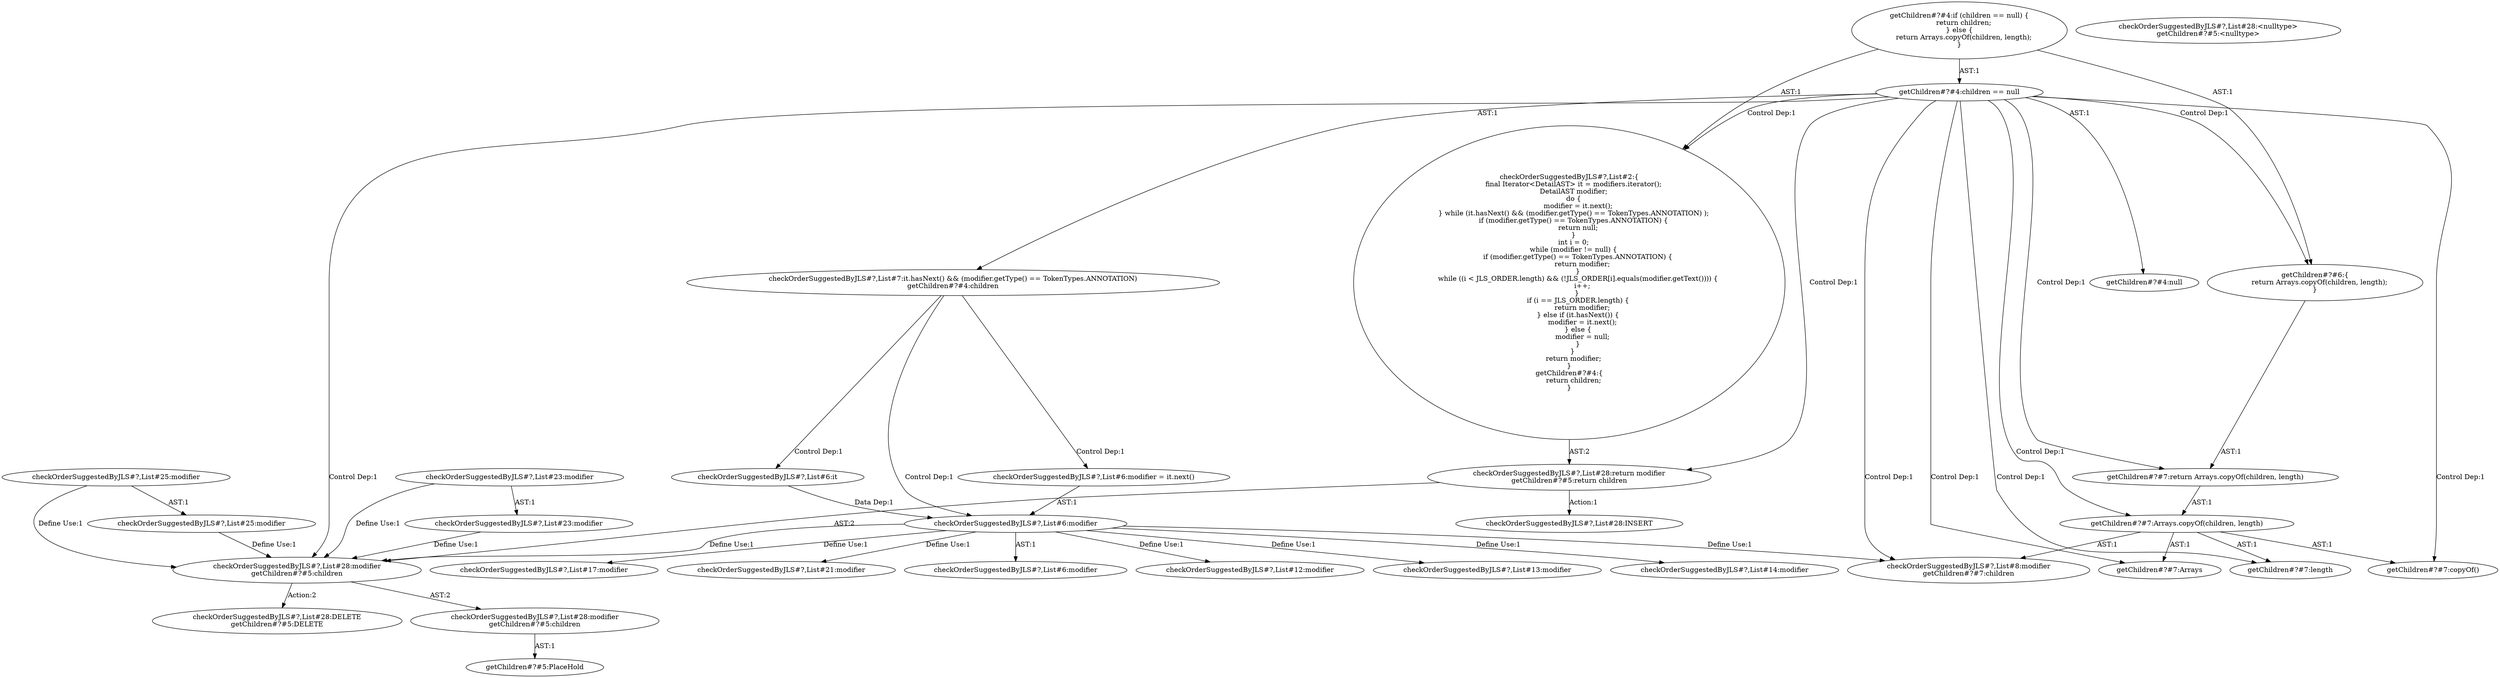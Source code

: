 digraph "Pattern" {
0 [label="checkOrderSuggestedByJLS#?,List#28:DELETE
getChildren#?#5:DELETE" shape=ellipse]
1 [label="checkOrderSuggestedByJLS#?,List#28:modifier
getChildren#?#5:children" shape=ellipse]
2 [label="checkOrderSuggestedByJLS#?,List#6:modifier" shape=ellipse]
3 [label="checkOrderSuggestedByJLS#?,List#7:it.hasNext() && (modifier.getType() == TokenTypes.ANNOTATION)
getChildren#?#4:children" shape=ellipse]
4 [label="checkOrderSuggestedByJLS#?,List#6:it" shape=ellipse]
5 [label="checkOrderSuggestedByJLS#?,List#6:modifier = it.next()" shape=ellipse]
6 [label="checkOrderSuggestedByJLS#?,List#6:modifier" shape=ellipse]
7 [label="checkOrderSuggestedByJLS#?,List#8:modifier
getChildren#?#7:children" shape=ellipse]
8 [label="checkOrderSuggestedByJLS#?,List#12:modifier" shape=ellipse]
9 [label="checkOrderSuggestedByJLS#?,List#13:modifier" shape=ellipse]
10 [label="checkOrderSuggestedByJLS#?,List#14:modifier" shape=ellipse]
11 [label="checkOrderSuggestedByJLS#?,List#17:modifier" shape=ellipse]
12 [label="checkOrderSuggestedByJLS#?,List#21:modifier" shape=ellipse]
13 [label="checkOrderSuggestedByJLS#?,List#23:modifier" shape=ellipse]
14 [label="checkOrderSuggestedByJLS#?,List#23:modifier" shape=ellipse]
15 [label="checkOrderSuggestedByJLS#?,List#25:modifier" shape=ellipse]
16 [label="checkOrderSuggestedByJLS#?,List#25:modifier" shape=ellipse]
17 [label="checkOrderSuggestedByJLS#?,List#28:return modifier
getChildren#?#5:return children" shape=ellipse]
18 [label="checkOrderSuggestedByJLS#?,List#2:\{
    final Iterator<DetailAST> it = modifiers.iterator();
    DetailAST modifier;
    do \{
        modifier = it.next();
    \} while (it.hasNext() && (modifier.getType() == TokenTypes.ANNOTATION) );
    if (modifier.getType() == TokenTypes.ANNOTATION) \{
        return null;
    \}
    int i = 0;
    while (modifier != null) \{
        if (modifier.getType() == TokenTypes.ANNOTATION) \{
            return modifier;
        \}
        while ((i < JLS_ORDER.length) && (!JLS_ORDER[i].equals(modifier.getText()))) \{
            i++;
        \} 
        if (i == JLS_ORDER.length) \{
            return modifier;
        \} else if (it.hasNext()) \{
            modifier = it.next();
        \} else \{
            modifier = null;
        \}
    \} 
    return modifier;
\}
getChildren#?#4:\{
    return children;
\}" shape=ellipse]
19 [label="checkOrderSuggestedByJLS#?,List#28:INSERT" shape=ellipse]
20 [label="checkOrderSuggestedByJLS#?,List#28:<nulltype>
getChildren#?#5:<nulltype>" shape=ellipse]
21 [label="checkOrderSuggestedByJLS#?,List#28:modifier
getChildren#?#5:children" shape=ellipse]
22 [label="getChildren#?#4:children == null" shape=ellipse]
23 [label="getChildren#?#4:if (children == null) \{
    return children;
\} else \{
    return Arrays.copyOf(children, length);
\}" shape=ellipse]
24 [label="getChildren#?#4:null" shape=ellipse]
25 [label="getChildren#?#6:\{
    return Arrays.copyOf(children, length);
\}" shape=ellipse]
26 [label="getChildren#?#7:return Arrays.copyOf(children, length)" shape=ellipse]
27 [label="getChildren#?#7:Arrays.copyOf(children, length)" shape=ellipse]
28 [label="getChildren#?#7:Arrays" shape=ellipse]
29 [label="getChildren#?#7:length" shape=ellipse]
30 [label="getChildren#?#5:PlaceHold" shape=ellipse]
31 [label="getChildren#?#7:copyOf()" shape=ellipse]
1 -> 0 [label="Action:2"];
1 -> 21 [label="AST:2"];
2 -> 1 [label="Define Use:1"];
2 -> 6 [label="AST:1"];
2 -> 7 [label="Define Use:1"];
2 -> 8 [label="Define Use:1"];
2 -> 9 [label="Define Use:1"];
2 -> 10 [label="Define Use:1"];
2 -> 11 [label="Define Use:1"];
2 -> 12 [label="Define Use:1"];
3 -> 2 [label="Control Dep:1"];
3 -> 5 [label="Control Dep:1"];
3 -> 4 [label="Control Dep:1"];
4 -> 2 [label="Data Dep:1"];
5 -> 2 [label="AST:1"];
13 -> 1 [label="Define Use:1"];
14 -> 1 [label="Define Use:1"];
14 -> 13 [label="AST:1"];
15 -> 1 [label="Define Use:1"];
16 -> 1 [label="Define Use:1"];
16 -> 15 [label="AST:1"];
17 -> 1 [label="AST:2"];
17 -> 19 [label="Action:1"];
18 -> 17 [label="AST:2"];
21 -> 30 [label="AST:1"];
22 -> 3 [label="AST:1"];
22 -> 24 [label="AST:1"];
22 -> 18 [label="Control Dep:1"];
22 -> 17 [label="Control Dep:1"];
22 -> 1 [label="Control Dep:1"];
22 -> 25 [label="Control Dep:1"];
22 -> 26 [label="Control Dep:1"];
22 -> 27 [label="Control Dep:1"];
22 -> 31 [label="Control Dep:1"];
22 -> 28 [label="Control Dep:1"];
22 -> 7 [label="Control Dep:1"];
22 -> 29 [label="Control Dep:1"];
23 -> 22 [label="AST:1"];
23 -> 18 [label="AST:1"];
23 -> 25 [label="AST:1"];
25 -> 26 [label="AST:1"];
26 -> 27 [label="AST:1"];
27 -> 28 [label="AST:1"];
27 -> 31 [label="AST:1"];
27 -> 7 [label="AST:1"];
27 -> 29 [label="AST:1"];
}